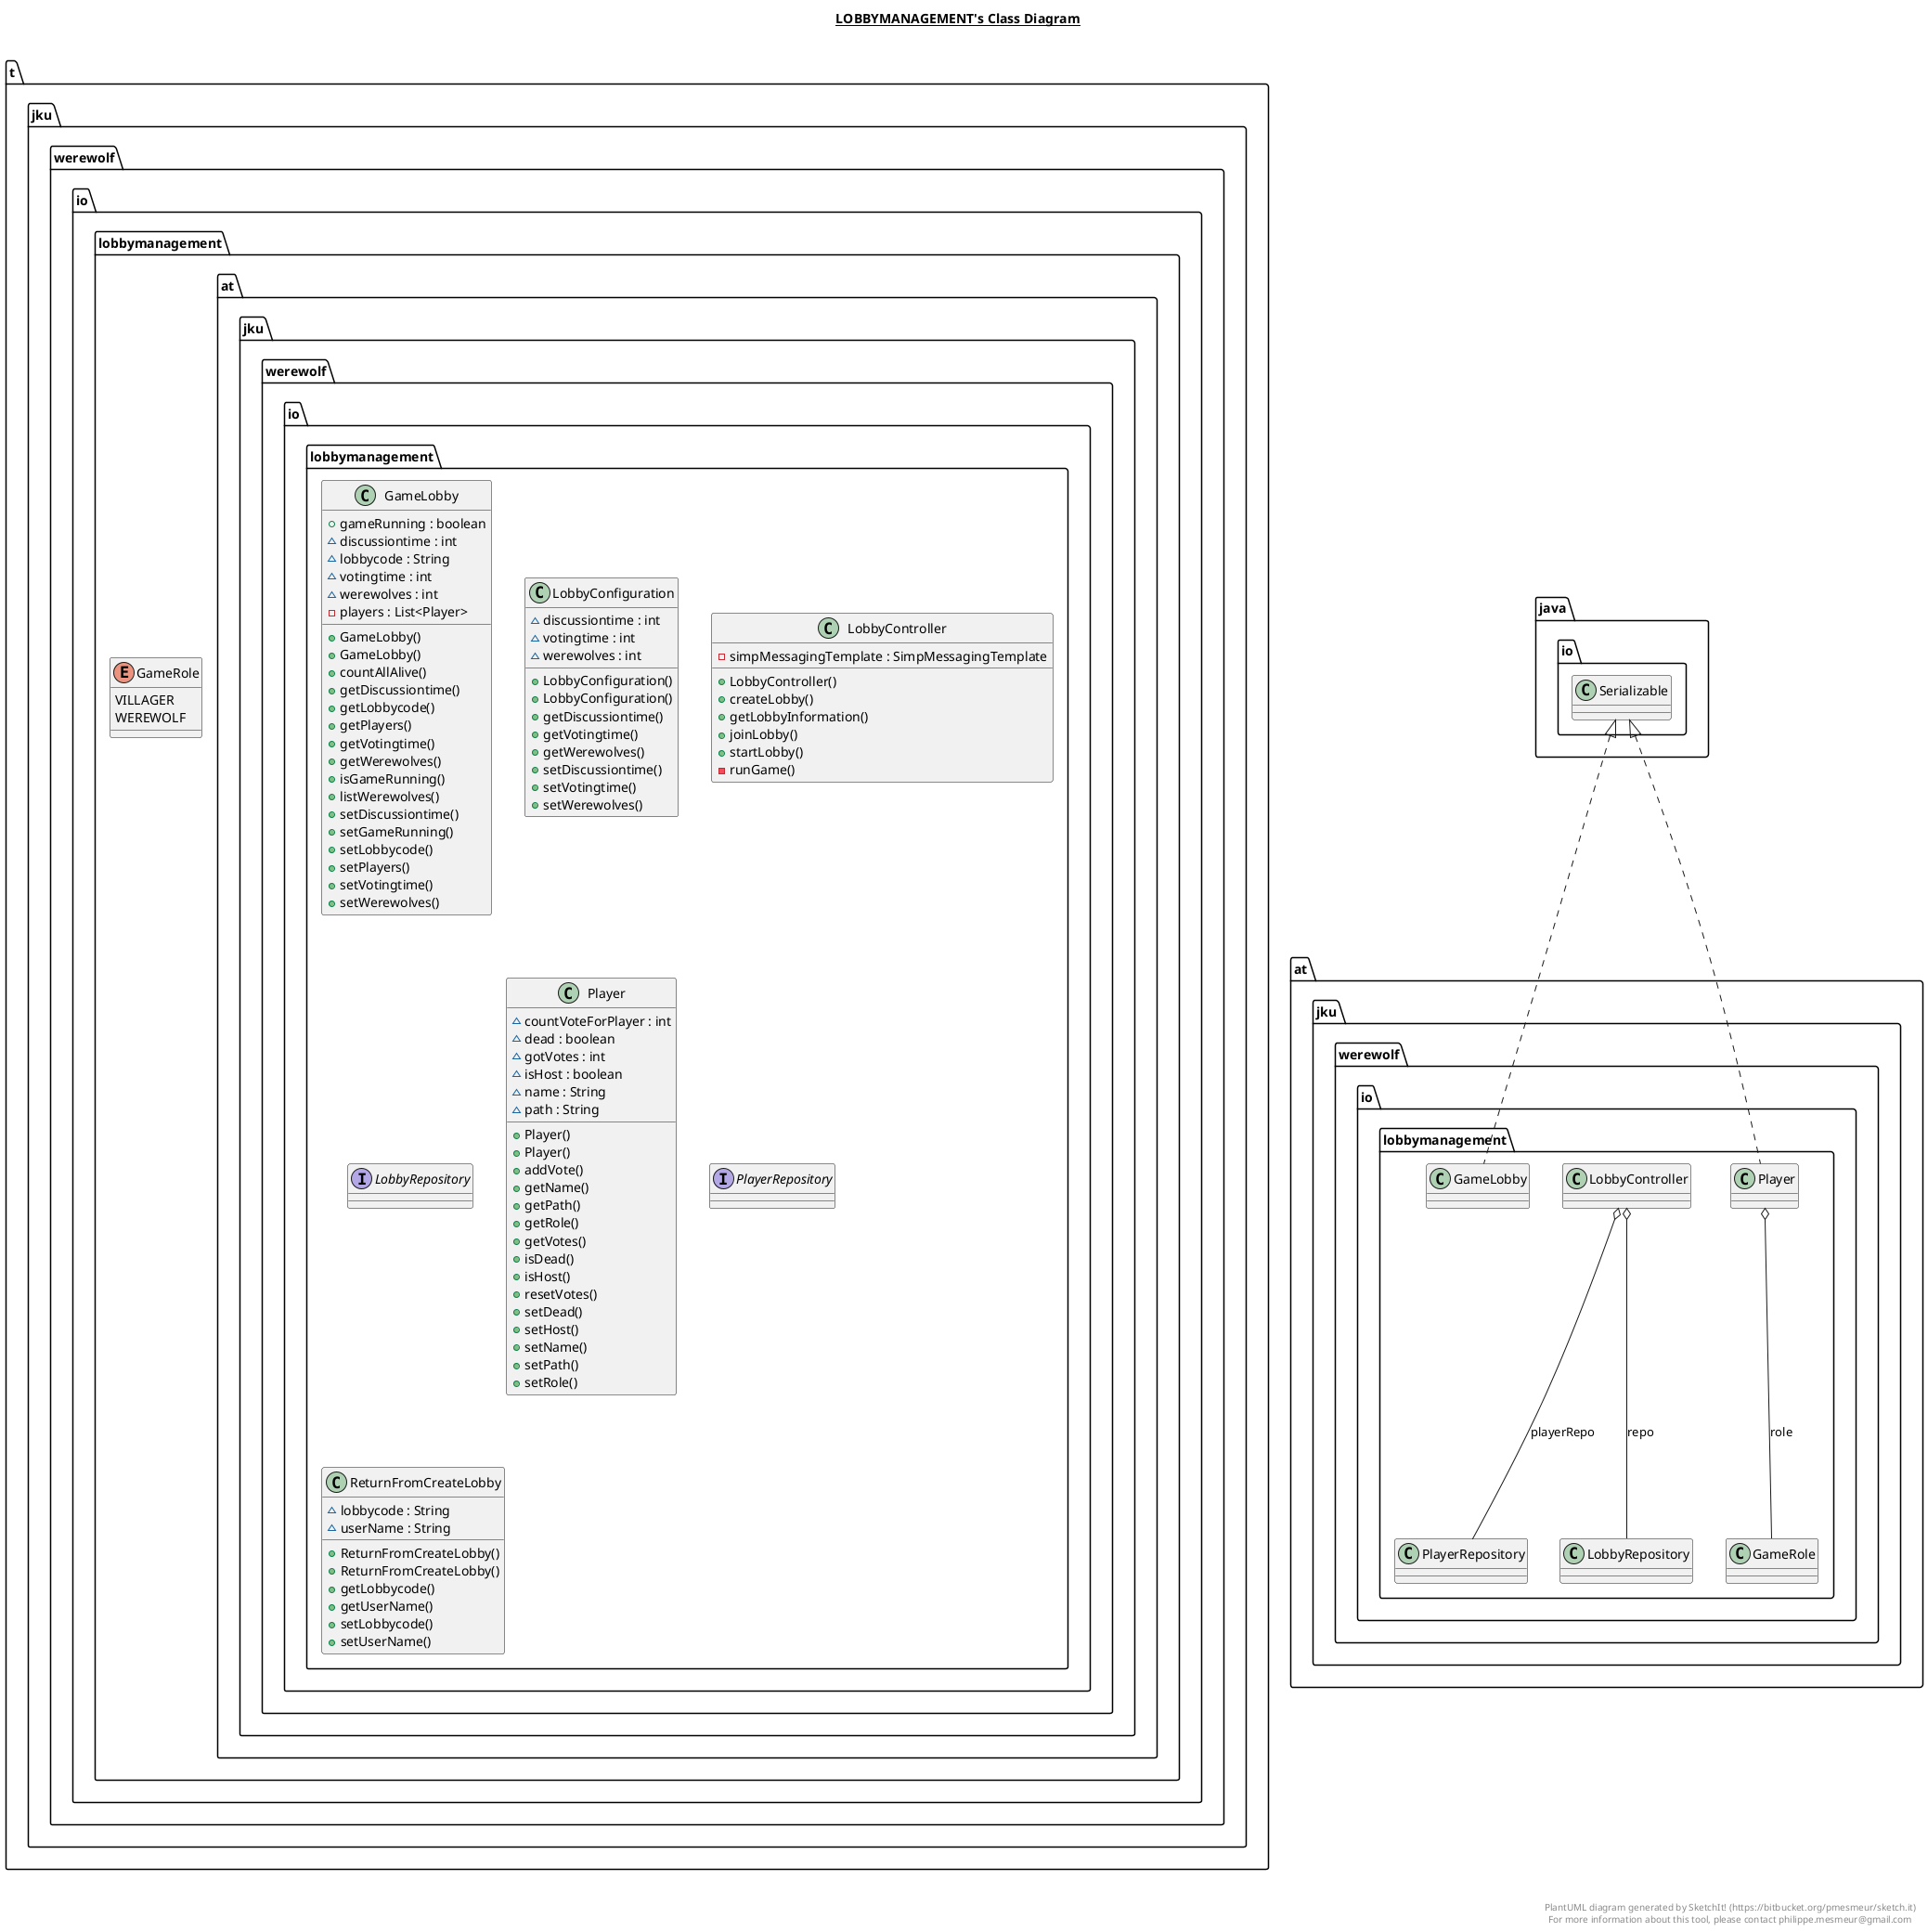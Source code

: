 @startuml

title __LOBBYMANAGEMENT's Class Diagram__\n


    namespace t.jku.werewolf.io {
      namespace lobbymanagement {
        class at.jku.werewolf.io.lobbymanagement.GameLobby {
            + gameRunning : boolean
            ~ discussiontime : int
            ~ lobbycode : String
            ~ votingtime : int
            ~ werewolves : int
            - players : List<Player>
            + GameLobby()
            + GameLobby()
            + countAllAlive()
            + getDiscussiontime()
            + getLobbycode()
            + getPlayers()
            + getVotingtime()
            + getWerewolves()
            + isGameRunning()
            + listWerewolves()
            + setDiscussiontime()
            + setGameRunning()
            + setLobbycode()
            + setPlayers()
            + setVotingtime()
            + setWerewolves()
        }
      }
    }

  


    namespace t.jku.werewolf.io {
      namespace lobbymanagement {
        enum GameRole {
          VILLAGER
          WEREWOLF
        }
      }
    }

  


    namespace t.jku.werewolf.io {
      namespace lobbymanagement {
        class at.jku.werewolf.io.lobbymanagement.LobbyConfiguration {
            ~ discussiontime : int
            ~ votingtime : int
            ~ werewolves : int
            + LobbyConfiguration()
            + LobbyConfiguration()
            + getDiscussiontime()
            + getVotingtime()
            + getWerewolves()
            + setDiscussiontime()
            + setVotingtime()
            + setWerewolves()
        }
      }
    }

  


    namespace t.jku.werewolf.io {
      namespace lobbymanagement {
        class at.jku.werewolf.io.lobbymanagement.LobbyController {
            - simpMessagingTemplate : SimpMessagingTemplate
            + LobbyController()
            + createLobby()
            + getLobbyInformation()
            + joinLobby()
            + startLobby()
            - runGame()
        }
      }
    }

  


    namespace t.jku.werewolf.io {
      namespace lobbymanagement {
        interface at.jku.werewolf.io.lobbymanagement.LobbyRepository {
        }
      }
    }

  


    namespace t.jku.werewolf.io {
      namespace lobbymanagement {
        class at.jku.werewolf.io.lobbymanagement.Player {
            ~ countVoteForPlayer : int
            ~ dead : boolean
            ~ gotVotes : int
            ~ isHost : boolean
            ~ name : String
            ~ path : String
            + Player()
            + Player()
            + addVote()
            + getName()
            + getPath()
            + getRole()
            + getVotes()
            + isDead()
            + isHost()
            + resetVotes()
            + setDead()
            + setHost()
            + setName()
            + setPath()
            + setRole()
        }
      }
    }

  


    namespace t.jku.werewolf.io {
      namespace lobbymanagement {
        interface at.jku.werewolf.io.lobbymanagement.PlayerRepository {
        }
      }
    }

  


    namespace t.jku.werewolf.io {
      namespace lobbymanagement {
        class at.jku.werewolf.io.lobbymanagement.ReturnFromCreateLobby {
            ~ lobbycode : String
            ~ userName : String
            + ReturnFromCreateLobby()
            + ReturnFromCreateLobby()
            + getLobbycode()
            + getUserName()
            + setLobbycode()
            + setUserName()
        }
      }
    }

  

  at.jku.werewolf.io.lobbymanagement.GameLobby .up.|> java.io.Serializable
  at.jku.werewolf.io.lobbymanagement.LobbyController o-- at.jku.werewolf.io.lobbymanagement.PlayerRepository : playerRepo
  at.jku.werewolf.io.lobbymanagement.LobbyController o-- at.jku.werewolf.io.lobbymanagement.LobbyRepository : repo
  at.jku.werewolf.io.lobbymanagement.Player .up.|> java.io.Serializable
  at.jku.werewolf.io.lobbymanagement.Player o-- at.jku.werewolf.io.lobbymanagement.GameRole : role


right footer


PlantUML diagram generated by SketchIt! (https://bitbucket.org/pmesmeur/sketch.it)
For more information about this tool, please contact philippe.mesmeur@gmail.com
endfooter

@enduml
